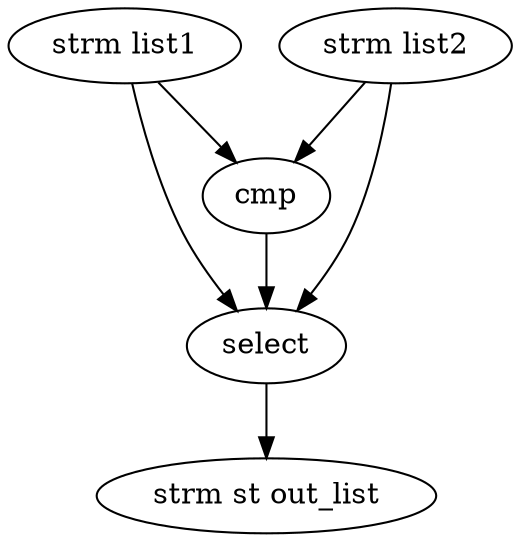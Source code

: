 digraph merge_stream_join_dataflow {
    
 0 [label = "strm list1"]
 1 [label = "strm list2"]
 2 [label = "cmp"]
 3 [label = "select"]
 4 [label = "strm st out_list"]
 
 0 -> 2
 0 -> 3
 1 -> 3
 1 -> 2
 2 -> 3
 //2 -> 0
 //2 -> 1
 3 -> 4
 
}